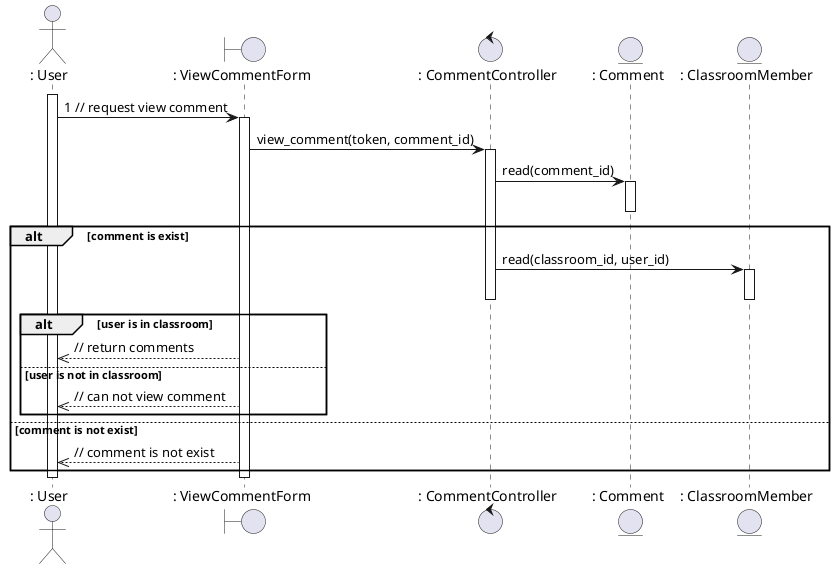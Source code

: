 @startuml viewComment

actor ": User"
boundary ": ViewCommentForm"
control ": CommentController"
entity ": Comment"
entity ": ClassroomMember"

activate ": User"

": User" -> ": ViewCommentForm": 1 // request view comment 
activate ": ViewCommentForm"
": ViewCommentForm" -> ": CommentController": view_comment(token, comment_id)
activate ": CommentController"
": CommentController" -> ": Comment": read(comment_id)
activate ": Comment"
deactivate ": Comment"

alt comment is exist
    ": CommentController" -> ": ClassroomMember": read(classroom_id, user_id)
    activate ": ClassroomMember"
    deactivate ": CommentController"
    deactivate ": ClassroomMember"
    alt user is in classroom
        ": ViewCommentForm" -->> ": User": // return comments
    else user is not in classroom
        ": ViewCommentForm" -->> ": User": // can not view comment
    end
else comment is not exist
        ": ViewCommentForm" -->> ": User": // comment is not exist
end


deactivate ": User"
deactivate ": ViewCommentForm"


@enduml